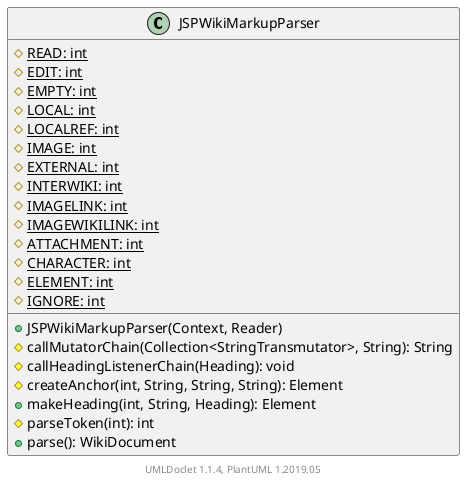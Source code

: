 @startuml

    class JSPWikiMarkupParser [[JSPWikiMarkupParser.html]] {
        {static} #READ: int
        {static} #EDIT: int
        {static} #EMPTY: int
        {static} #LOCAL: int
        {static} #LOCALREF: int
        {static} #IMAGE: int
        {static} #EXTERNAL: int
        {static} #INTERWIKI: int
        {static} #IMAGELINK: int
        {static} #IMAGEWIKILINK: int
        {static} #ATTACHMENT: int
        {static} #CHARACTER: int
        {static} #ELEMENT: int
        {static} #IGNORE: int
        +JSPWikiMarkupParser(Context, Reader)
        #callMutatorChain(Collection<StringTransmutator>, String): String
        #callHeadingListenerChain(Heading): void
        #createAnchor(int, String, String, String): Element
        +makeHeading(int, String, Heading): Element
        #parseToken(int): int
        +parse(): WikiDocument
    }


    center footer UMLDoclet 1.1.4, PlantUML 1.2019.05
@enduml
